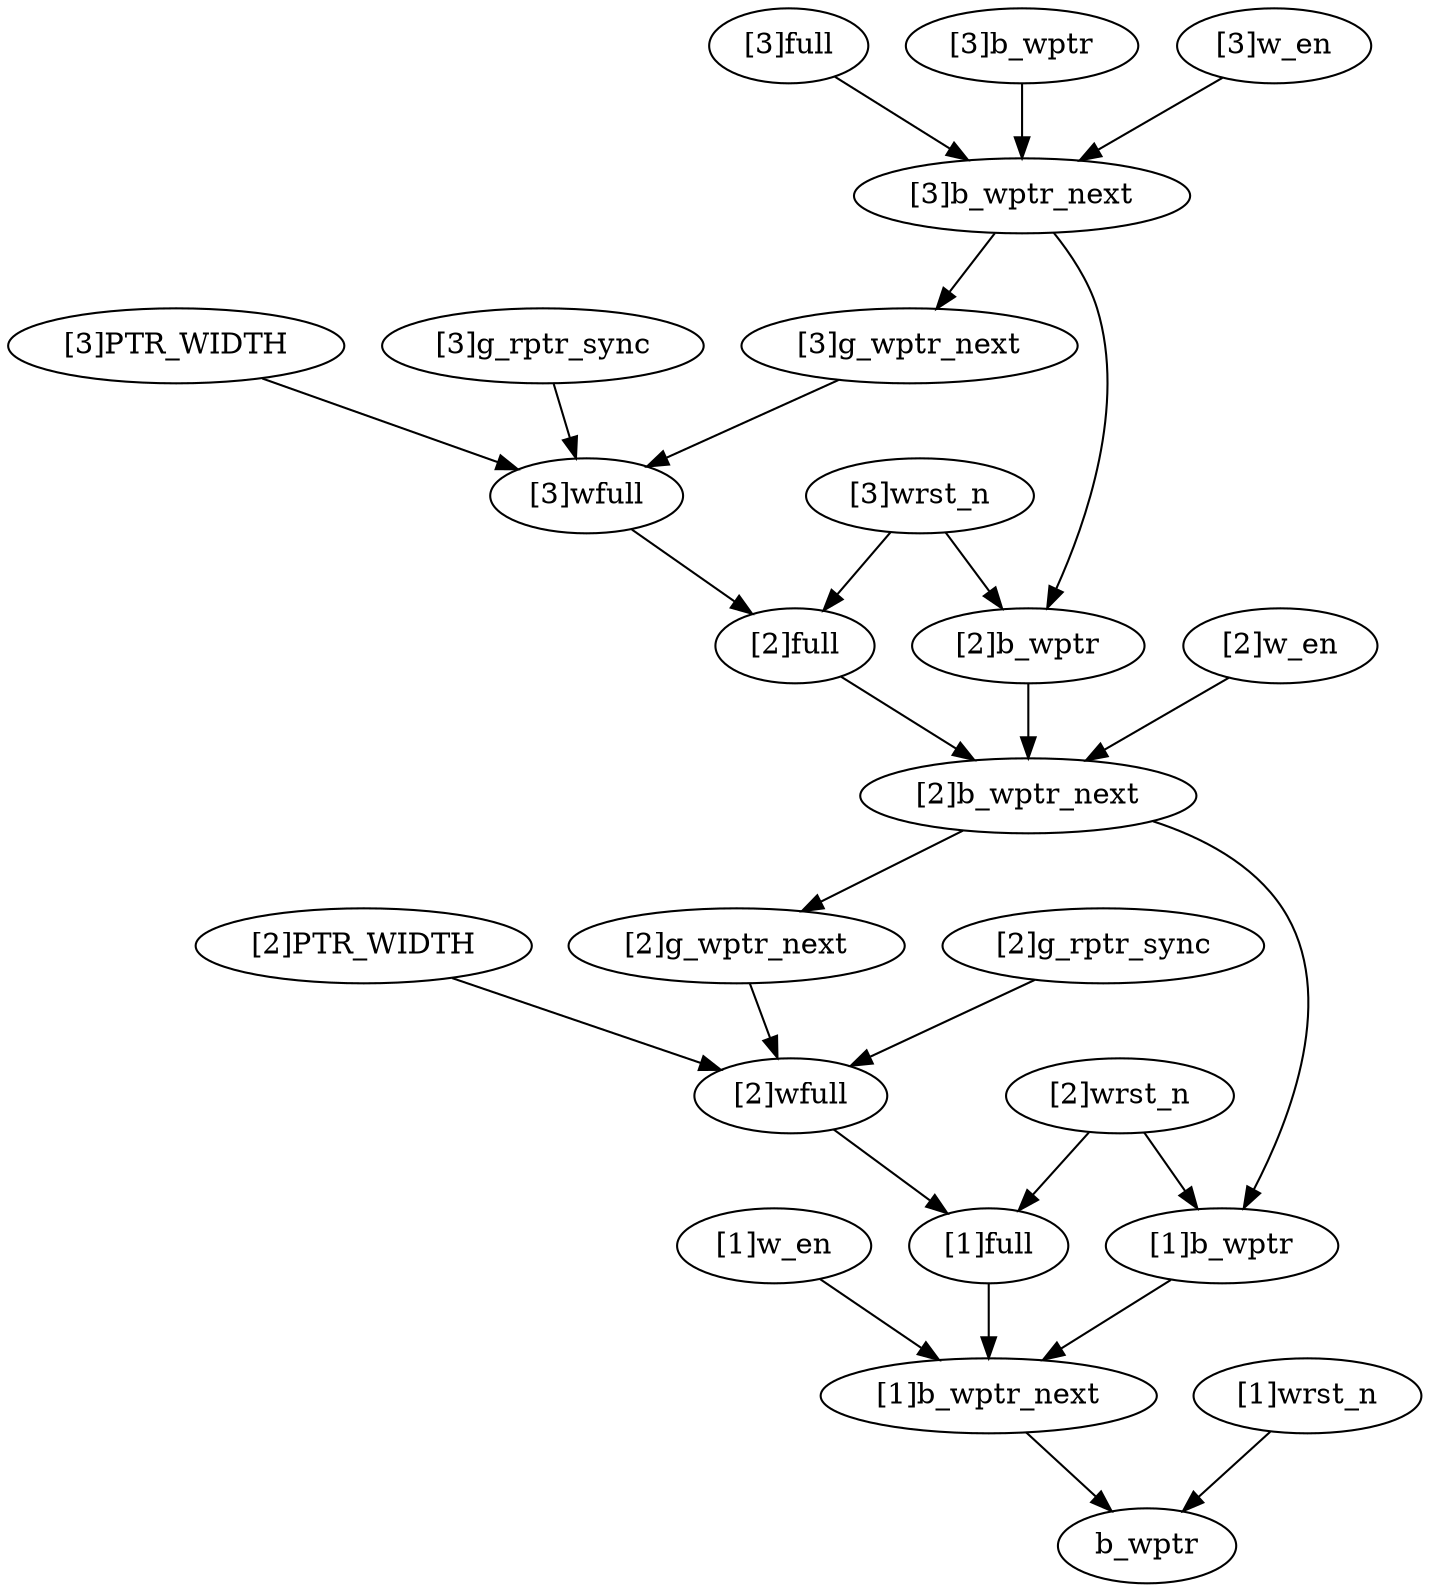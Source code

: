 strict digraph "" {
	"[1]w_en"	 [complexity=6,
		importance=0.374071351784,
		rank=0.0623452252974];
	"[1]b_wptr_next"	 [complexity=2,
		importance=0.319570963334,
		rank=0.159785481667];
	"[1]w_en" -> "[1]b_wptr_next";
	"[2]PTR_WIDTH"	 [complexity=15,
		importance=0.640793034853,
		rank=0.0427195356569];
	"[2]wfull"	 [complexity=8,
		importance=0.586292646402,
		rank=0.0732865808003];
	"[2]PTR_WIDTH" -> "[2]wfull";
	"[2]g_wptr_next"	 [complexity=15,
		importance=0.691989959773,
		rank=0.0461326639849];
	"[2]g_wptr_next" -> "[2]wfull";
	"[3]b_wptr_next"	 [complexity=34,
		importance=1.47398943445,
		rank=0.0433526304249];
	"[2]b_wptr"	 [complexity=22,
		importance=1.01156092311,
		rank=0.0459800419594];
	"[3]b_wptr_next" -> "[2]b_wptr";
	"[3]g_wptr_next"	 [complexity=31,
		importance=1.26919919533,
		rank=0.0409419095268];
	"[3]b_wptr_next" -> "[3]g_wptr_next";
	"[1]wrst_n"	 [complexity=1,
		importance=0.284061836883,
		rank=0.284061836883];
	b_wptr	 [complexity=0,
		importance=0.114780724216,
		rank=0.0];
	"[1]wrst_n" -> b_wptr;
	"[3]PTR_WIDTH"	 [complexity=31,
		importance=1.21800227041,
		rank=0.0392903958197];
	"[3]wfull"	 [complexity=24,
		importance=1.16350188196,
		rank=0.0484792450816];
	"[3]PTR_WIDTH" -> "[3]wfull";
	"[1]b_wptr_next" -> b_wptr;
	"[3]full"	 [complexity=38,
		importance=1.60528557687,
		rank=0.0422443572859];
	"[3]full" -> "[3]b_wptr_next";
	"[1]full"	 [complexity=6,
		importance=0.450867105751,
		rank=0.0751445176252];
	"[2]wfull" -> "[1]full";
	"[2]wrst_n"	 [complexity=7,
		importance=0.956234599954,
		rank=0.136604942851];
	"[1]b_wptr"	 [complexity=6,
		importance=0.43435168755,
		rank=0.0723919479249];
	"[2]wrst_n" -> "[1]b_wptr";
	"[2]wrst_n" -> "[1]full";
	"[2]b_wptr_next"	 [complexity=18,
		importance=0.89678019889,
		rank=0.0498211221606];
	"[2]b_wptr_next" -> "[2]g_wptr_next";
	"[2]b_wptr_next" -> "[1]b_wptr";
	"[2]b_wptr" -> "[2]b_wptr_next";
	"[1]b_wptr" -> "[1]b_wptr_next";
	"[3]g_rptr_sync"	 [complexity=31,
		importance=1.21800227041,
		rank=0.0392903958197];
	"[3]g_rptr_sync" -> "[3]wfull";
	"[2]g_rptr_sync"	 [complexity=15,
		importance=0.640793034853,
		rank=0.0427195356569];
	"[2]g_rptr_sync" -> "[2]wfull";
	"[3]wrst_n"	 [complexity=23,
		importance=2.11065307107,
		rank=0.091767524829];
	"[3]wrst_n" -> "[2]b_wptr";
	"[2]full"	 [complexity=22,
		importance=1.02807634131,
		rank=0.0467307427867];
	"[3]wrst_n" -> "[2]full";
	"[1]full" -> "[1]b_wptr_next";
	"[2]w_en"	 [complexity=22,
		importance=0.951280587341,
		rank=0.0432400266973];
	"[2]w_en" -> "[2]b_wptr_next";
	"[2]full" -> "[2]b_wptr_next";
	"[3]b_wptr"	 [complexity=38,
		importance=1.58877015866,
		rank=0.0418097410175];
	"[3]b_wptr" -> "[3]b_wptr_next";
	"[3]wfull" -> "[2]full";
	"[3]g_wptr_next" -> "[3]wfull";
	"[3]w_en"	 [complexity=38,
		importance=1.5284898229,
		rank=0.0402234163921];
	"[3]w_en" -> "[3]b_wptr_next";
}
